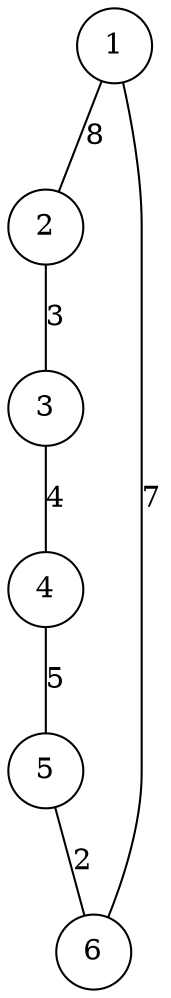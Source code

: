 graph g {
    node[shape=circle fixedsize=true style=filled fillcolor=white colorscheme=accent8 ];
    1--2[label="8"];
2--3[label="3"];
3--4[label="4"];
4--5[label="5"];
5--6[label="2"];
1--6[label="7"];

}

